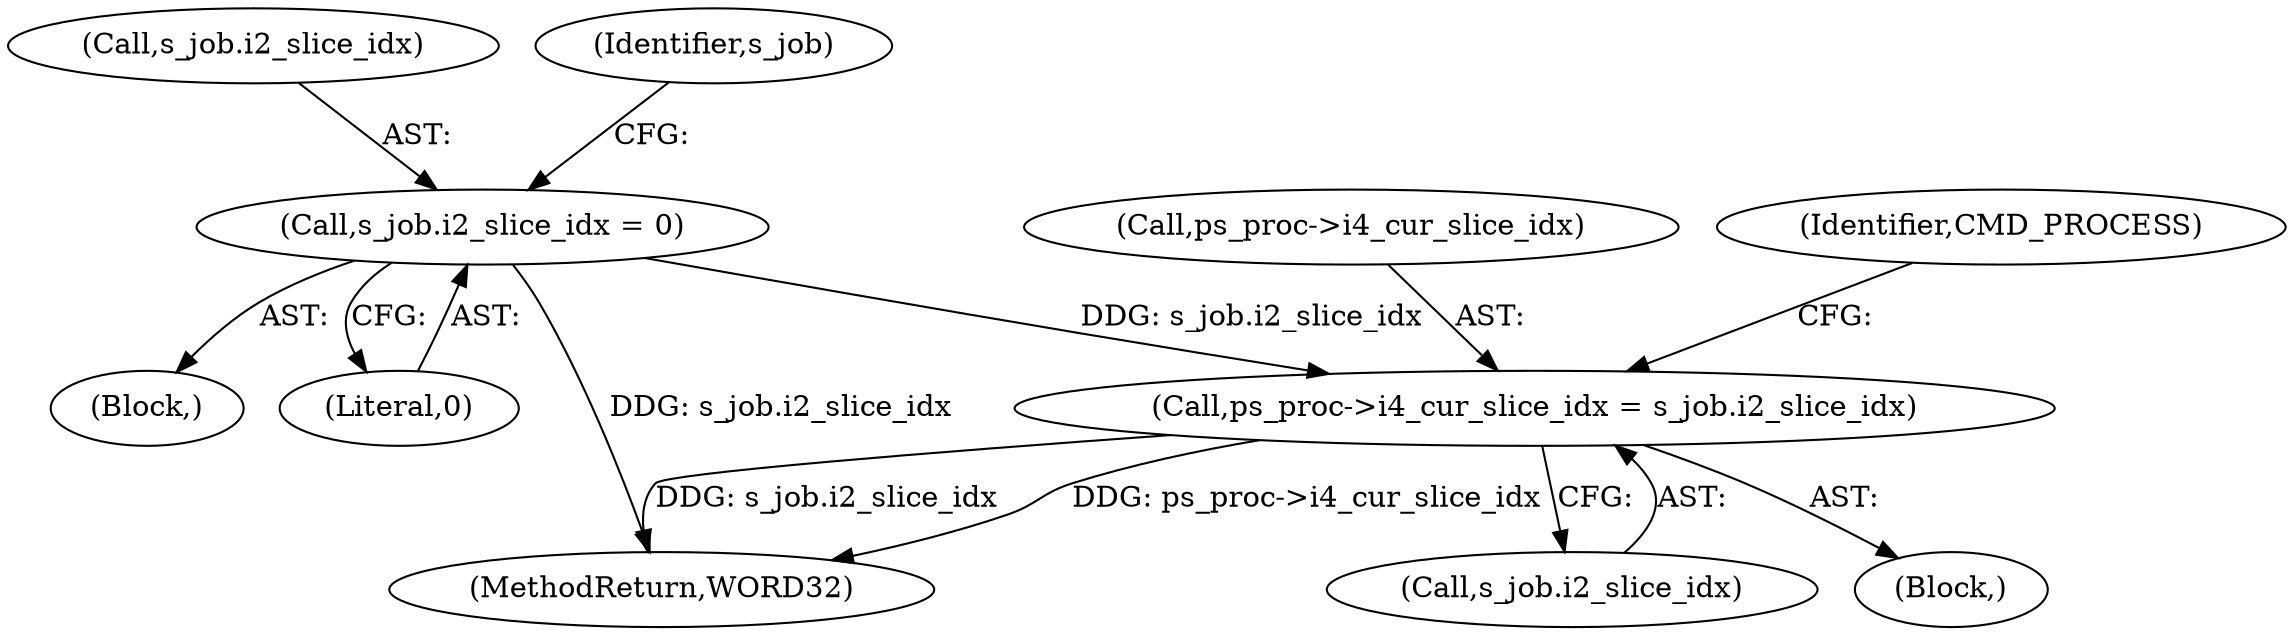digraph "0_Android_87fb7909c49e6a4510ba86ace1ffc83459c7e1b9@pointer" {
"1001450" [label="(Call,ps_proc->i4_cur_slice_idx = s_job.i2_slice_idx)"];
"1001346" [label="(Call,s_job.i2_slice_idx = 0)"];
"1001903" [label="(MethodReturn,WORD32)"];
"1001323" [label="(Block,)"];
"1001350" [label="(Literal,0)"];
"1001454" [label="(Call,s_job.i2_slice_idx)"];
"1001450" [label="(Call,ps_proc->i4_cur_slice_idx = s_job.i2_slice_idx)"];
"1001347" [label="(Call,s_job.i2_slice_idx)"];
"1001346" [label="(Call,s_job.i2_slice_idx = 0)"];
"1001451" [label="(Call,ps_proc->i4_cur_slice_idx)"];
"1001353" [label="(Identifier,s_job)"];
"1001459" [label="(Identifier,CMD_PROCESS)"];
"1001393" [label="(Block,)"];
"1001450" -> "1001393"  [label="AST: "];
"1001450" -> "1001454"  [label="CFG: "];
"1001451" -> "1001450"  [label="AST: "];
"1001454" -> "1001450"  [label="AST: "];
"1001459" -> "1001450"  [label="CFG: "];
"1001450" -> "1001903"  [label="DDG: ps_proc->i4_cur_slice_idx"];
"1001450" -> "1001903"  [label="DDG: s_job.i2_slice_idx"];
"1001346" -> "1001450"  [label="DDG: s_job.i2_slice_idx"];
"1001346" -> "1001323"  [label="AST: "];
"1001346" -> "1001350"  [label="CFG: "];
"1001347" -> "1001346"  [label="AST: "];
"1001350" -> "1001346"  [label="AST: "];
"1001353" -> "1001346"  [label="CFG: "];
"1001346" -> "1001903"  [label="DDG: s_job.i2_slice_idx"];
}
